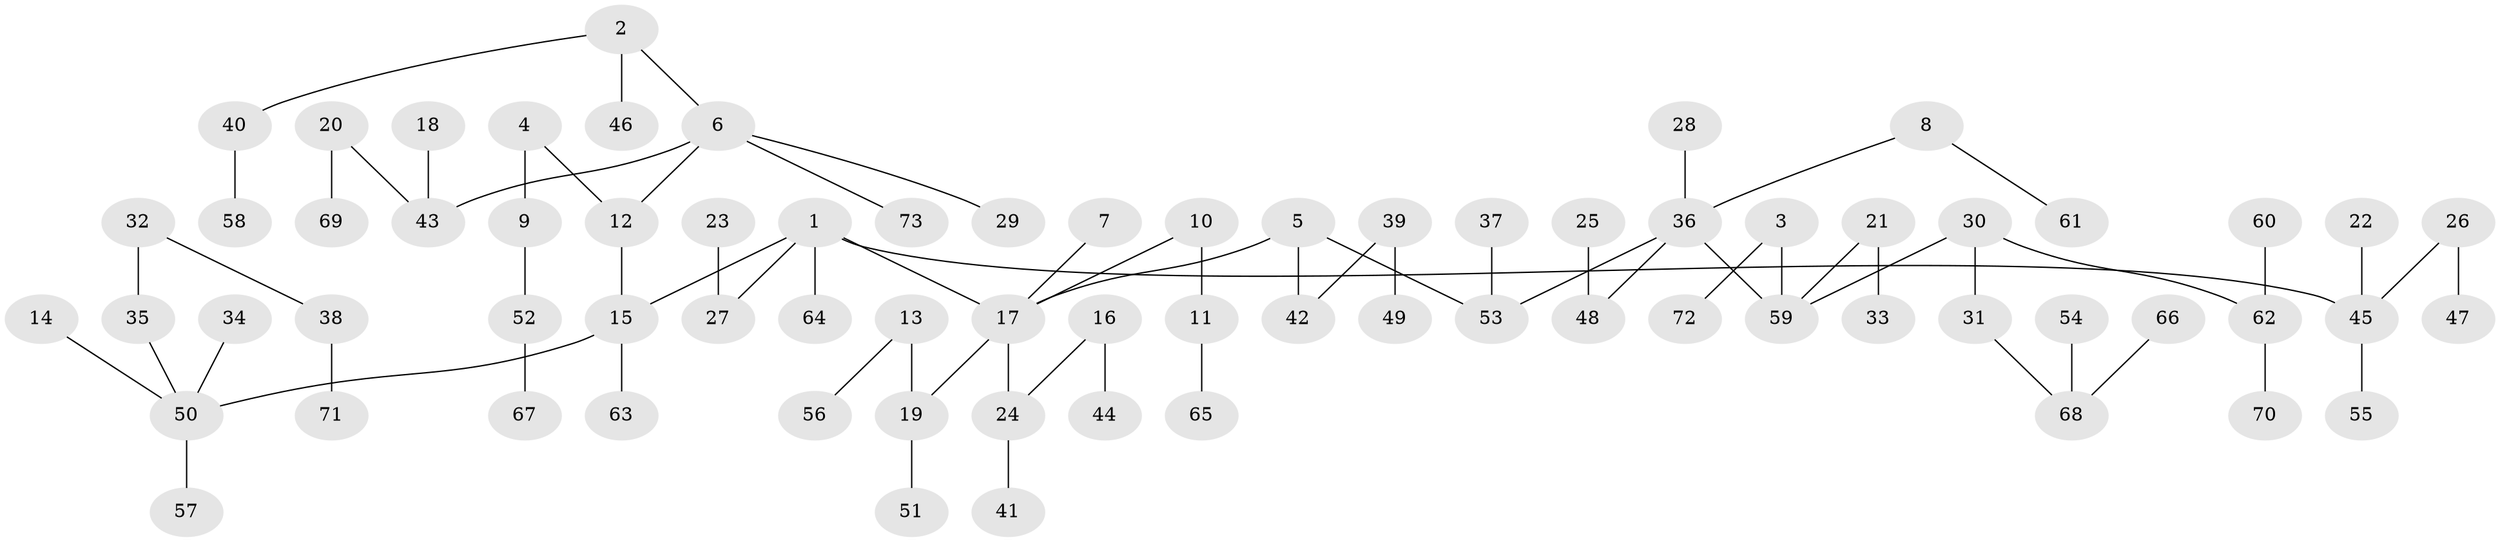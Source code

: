 // original degree distribution, {4: 0.06206896551724138, 7: 0.020689655172413793, 5: 0.020689655172413793, 6: 0.013793103448275862, 3: 0.11724137931034483, 2: 0.2896551724137931, 1: 0.47586206896551725}
// Generated by graph-tools (version 1.1) at 2025/02/03/09/25 03:02:25]
// undirected, 73 vertices, 72 edges
graph export_dot {
graph [start="1"]
  node [color=gray90,style=filled];
  1;
  2;
  3;
  4;
  5;
  6;
  7;
  8;
  9;
  10;
  11;
  12;
  13;
  14;
  15;
  16;
  17;
  18;
  19;
  20;
  21;
  22;
  23;
  24;
  25;
  26;
  27;
  28;
  29;
  30;
  31;
  32;
  33;
  34;
  35;
  36;
  37;
  38;
  39;
  40;
  41;
  42;
  43;
  44;
  45;
  46;
  47;
  48;
  49;
  50;
  51;
  52;
  53;
  54;
  55;
  56;
  57;
  58;
  59;
  60;
  61;
  62;
  63;
  64;
  65;
  66;
  67;
  68;
  69;
  70;
  71;
  72;
  73;
  1 -- 15 [weight=1.0];
  1 -- 17 [weight=1.0];
  1 -- 27 [weight=1.0];
  1 -- 45 [weight=1.0];
  1 -- 64 [weight=1.0];
  2 -- 6 [weight=1.0];
  2 -- 40 [weight=1.0];
  2 -- 46 [weight=1.0];
  3 -- 59 [weight=1.0];
  3 -- 72 [weight=1.0];
  4 -- 9 [weight=1.0];
  4 -- 12 [weight=1.0];
  5 -- 17 [weight=1.0];
  5 -- 42 [weight=1.0];
  5 -- 53 [weight=1.0];
  6 -- 12 [weight=1.0];
  6 -- 29 [weight=1.0];
  6 -- 43 [weight=1.0];
  6 -- 73 [weight=1.0];
  7 -- 17 [weight=1.0];
  8 -- 36 [weight=1.0];
  8 -- 61 [weight=1.0];
  9 -- 52 [weight=1.0];
  10 -- 11 [weight=1.0];
  10 -- 17 [weight=1.0];
  11 -- 65 [weight=1.0];
  12 -- 15 [weight=1.0];
  13 -- 19 [weight=1.0];
  13 -- 56 [weight=1.0];
  14 -- 50 [weight=1.0];
  15 -- 50 [weight=1.0];
  15 -- 63 [weight=1.0];
  16 -- 24 [weight=1.0];
  16 -- 44 [weight=1.0];
  17 -- 19 [weight=1.0];
  17 -- 24 [weight=1.0];
  18 -- 43 [weight=1.0];
  19 -- 51 [weight=1.0];
  20 -- 43 [weight=1.0];
  20 -- 69 [weight=1.0];
  21 -- 33 [weight=1.0];
  21 -- 59 [weight=1.0];
  22 -- 45 [weight=1.0];
  23 -- 27 [weight=1.0];
  24 -- 41 [weight=1.0];
  25 -- 48 [weight=1.0];
  26 -- 45 [weight=1.0];
  26 -- 47 [weight=1.0];
  28 -- 36 [weight=1.0];
  30 -- 31 [weight=1.0];
  30 -- 59 [weight=1.0];
  30 -- 62 [weight=1.0];
  31 -- 68 [weight=1.0];
  32 -- 35 [weight=1.0];
  32 -- 38 [weight=1.0];
  34 -- 50 [weight=1.0];
  35 -- 50 [weight=1.0];
  36 -- 48 [weight=1.0];
  36 -- 53 [weight=1.0];
  36 -- 59 [weight=1.0];
  37 -- 53 [weight=1.0];
  38 -- 71 [weight=1.0];
  39 -- 42 [weight=1.0];
  39 -- 49 [weight=1.0];
  40 -- 58 [weight=1.0];
  45 -- 55 [weight=1.0];
  50 -- 57 [weight=1.0];
  52 -- 67 [weight=1.0];
  54 -- 68 [weight=1.0];
  60 -- 62 [weight=1.0];
  62 -- 70 [weight=1.0];
  66 -- 68 [weight=1.0];
}
